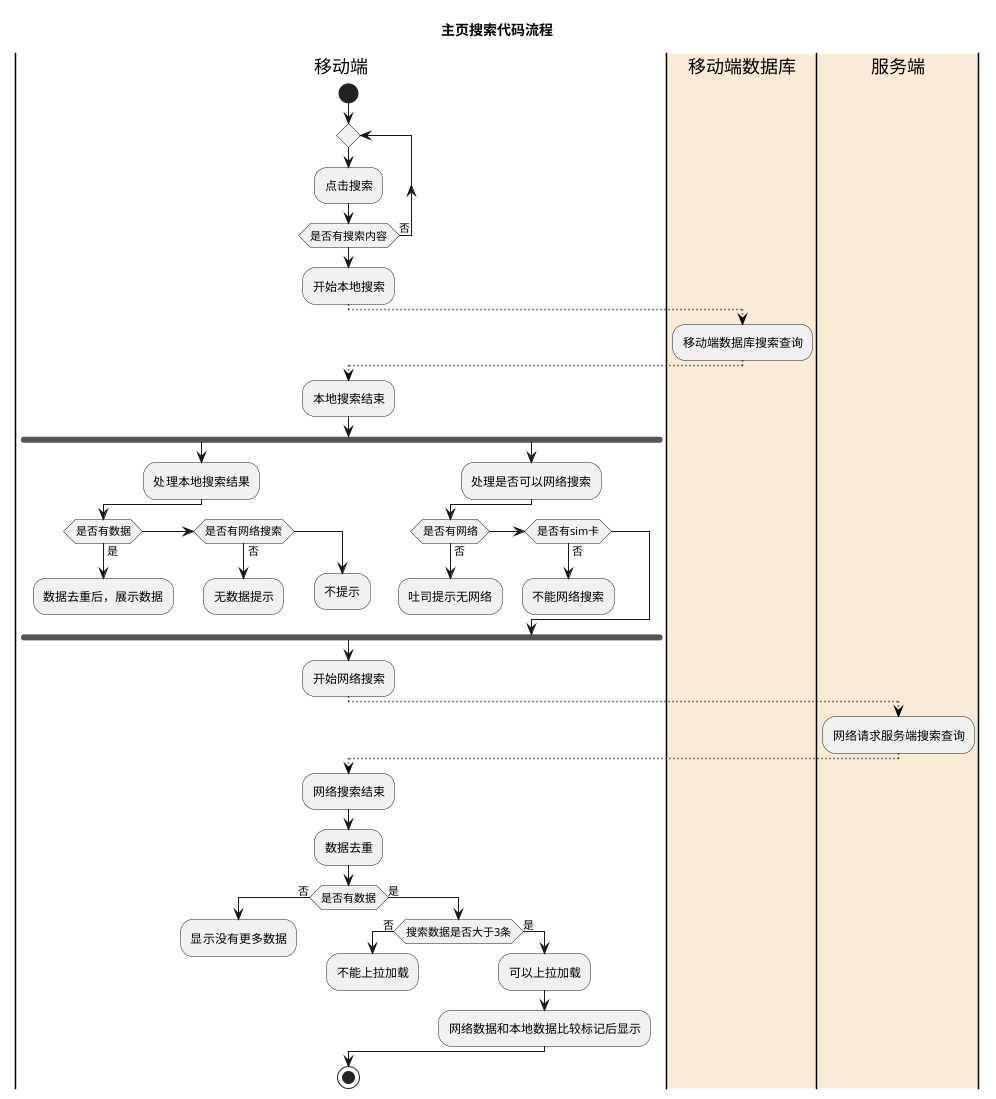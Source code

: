 @startuml
title 主页搜索代码流程
|移动端|
start
repeat
:点击搜索;
repeat while (是否有搜索内容) is (否)
:开始本地搜索;
-[#black,dotted]->
|#AntiqueWhite|移动端数据库|
:移动端数据库搜索查询;
-[#black,dotted]->
|移动端|
:本地搜索结束;
fork
    :处理本地搜索结果;
    if (是否有数据) then (是)
        :数据去重后，展示数据;
        detach
    else if (是否有网络搜索) then (否)
        :无数据提示;
        detach
        else
         :不提示;
         detach
    endif
fork again
    :处理是否可以网络搜索;
    if (是否有网络) then (否)
        :吐司提示无网络;
        detach
    else if (是否有sim卡) then (否)
            :不能网络搜索;
            detach
    endif
endfork
:开始网络搜索;
-[#black,dotted]->
|#AntiqueWhite|服务端|
:网络请求服务端搜索查询;
-[#black,dotted]->
|移动端|
:网络搜索结束;
:数据去重;
if (是否有数据) then (否)
    :显示没有更多数据;
    detach
else (是)
    if (搜索数据是否大于3条) then (否)
        :不能上拉加载;
        detach
    else (是)
        :可以上拉加载;
        :网络数据和本地数据比较标记后显示;
    endif
endif
stop
@enduml



